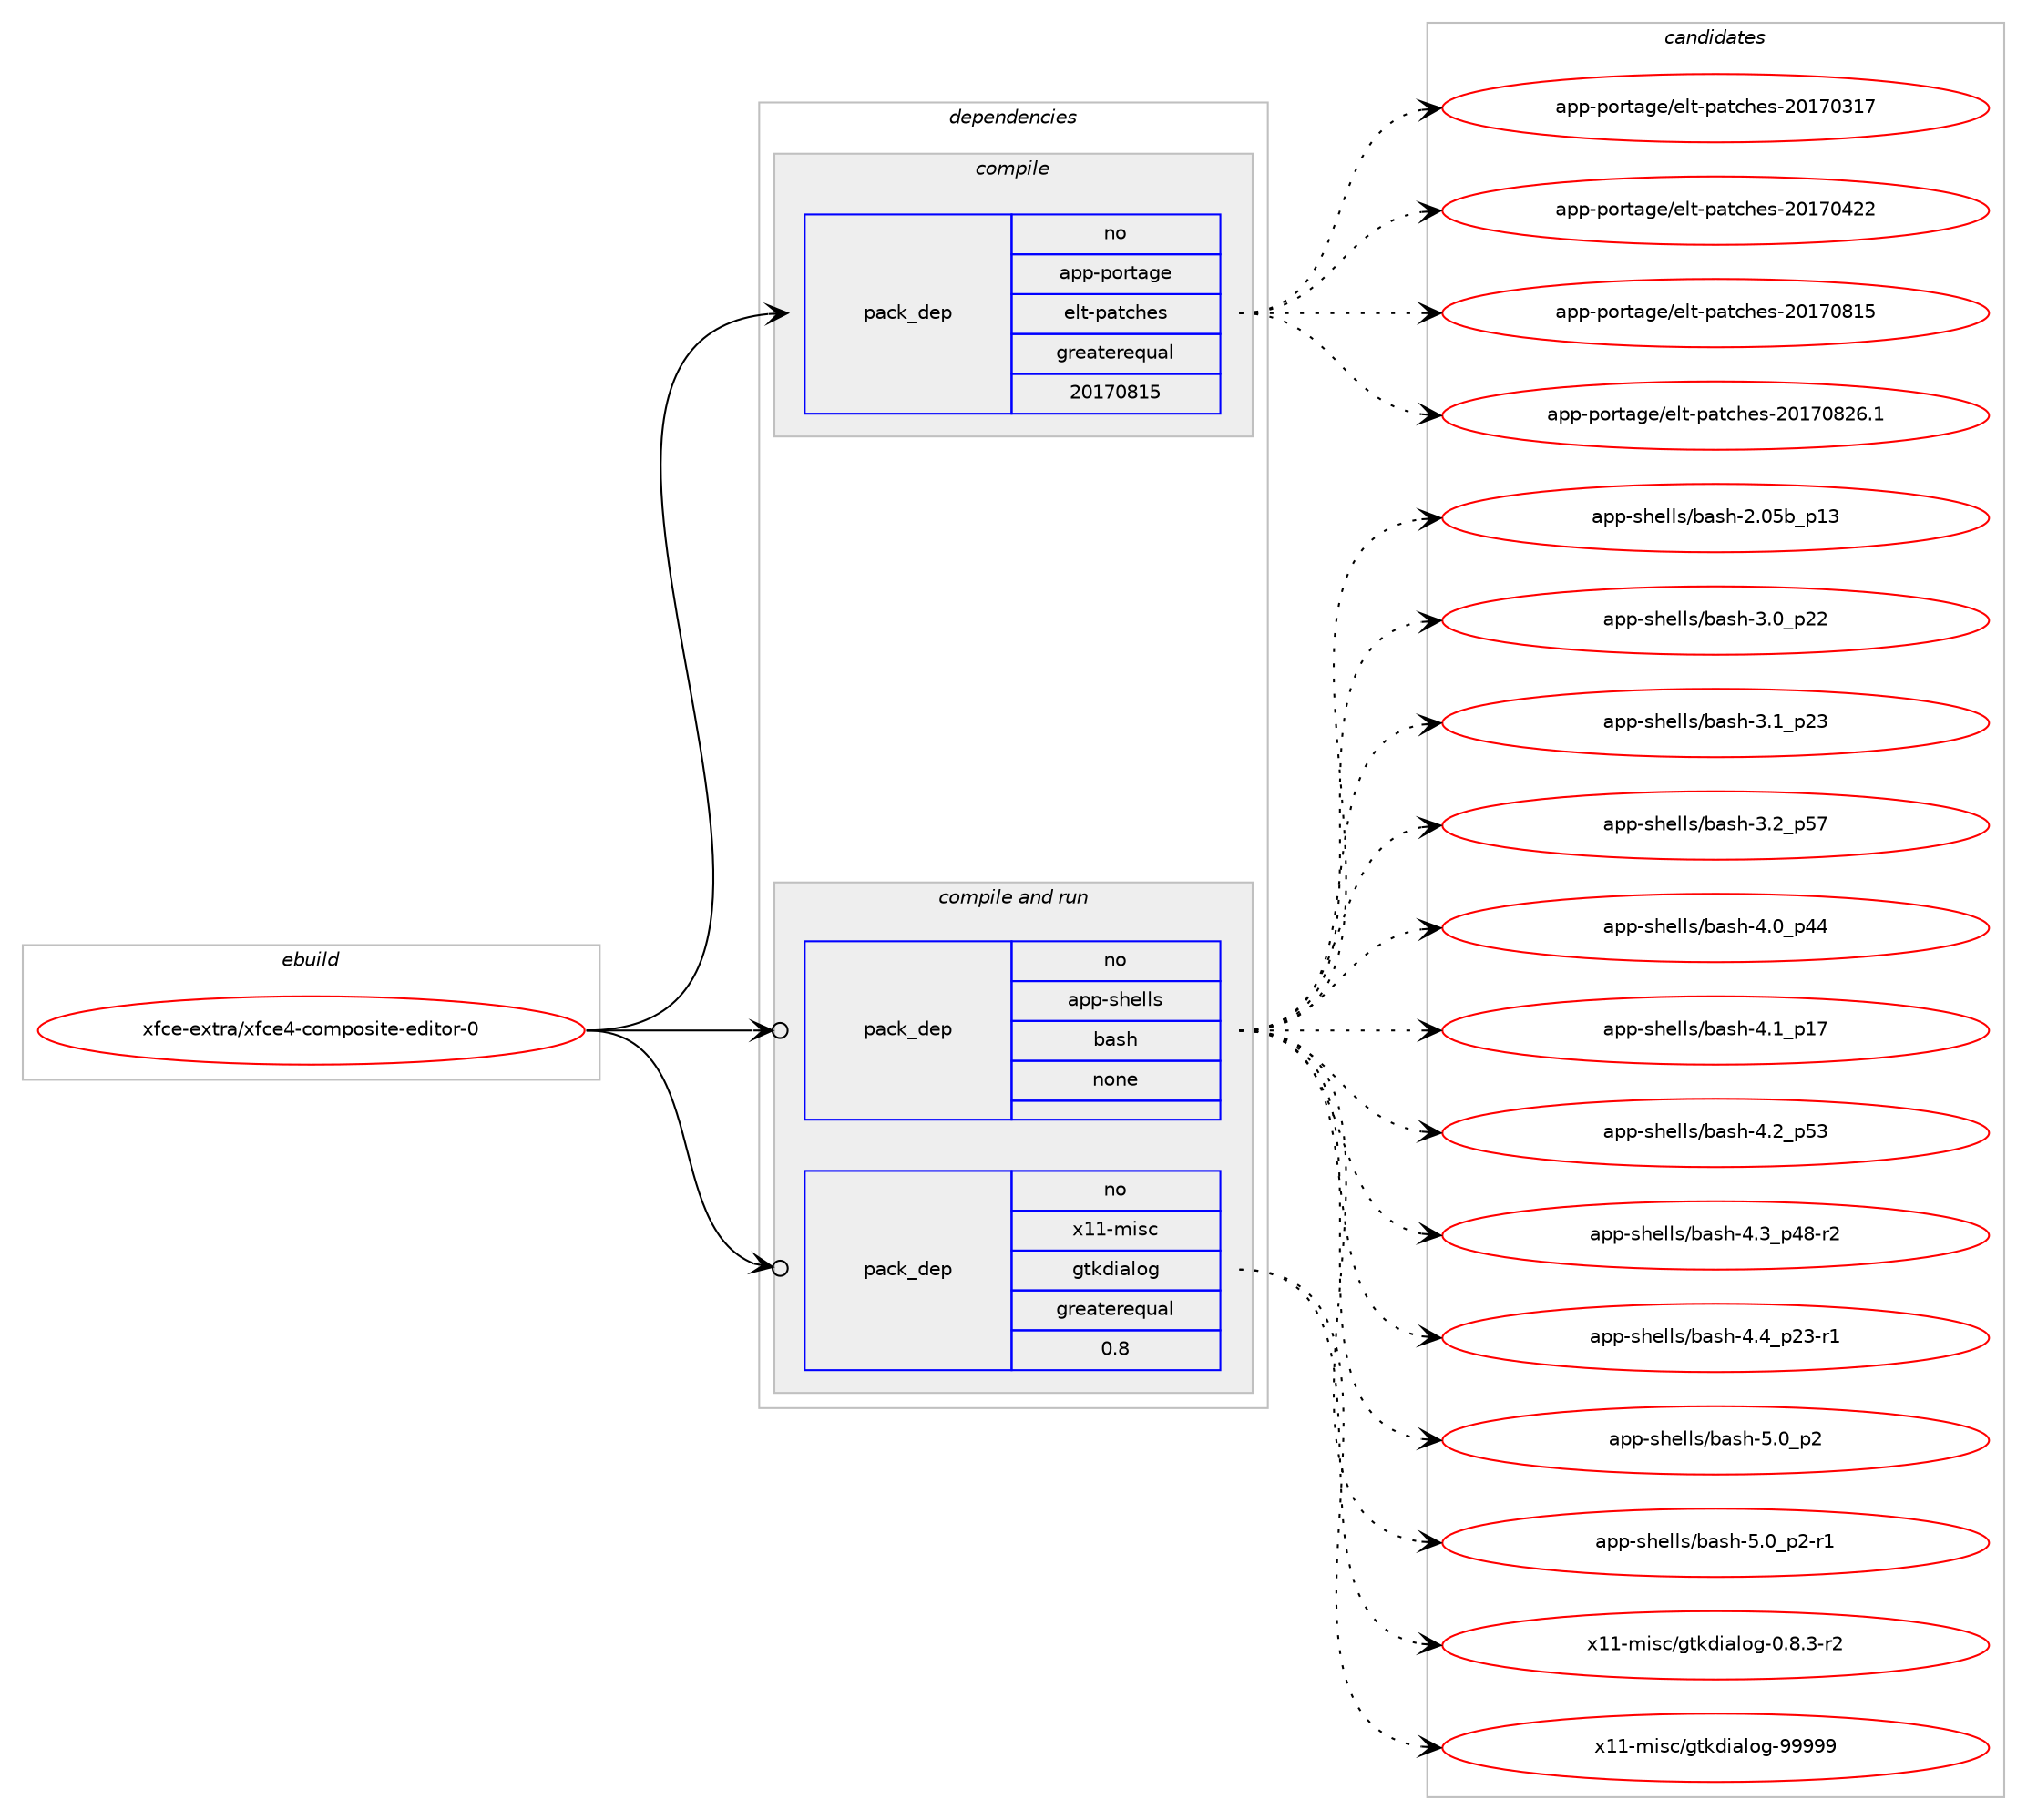 digraph prolog {

# *************
# Graph options
# *************

newrank=true;
concentrate=true;
compound=true;
graph [rankdir=LR,fontname=Helvetica,fontsize=10,ranksep=1.5];#, ranksep=2.5, nodesep=0.2];
edge  [arrowhead=vee];
node  [fontname=Helvetica,fontsize=10];

# **********
# The ebuild
# **********

subgraph cluster_leftcol {
color=gray;
rank=same;
label=<<i>ebuild</i>>;
id [label="xfce-extra/xfce4-composite-editor-0", color=red, width=4, href="../xfce-extra/xfce4-composite-editor-0.svg"];
}

# ****************
# The dependencies
# ****************

subgraph cluster_midcol {
color=gray;
label=<<i>dependencies</i>>;
subgraph cluster_compile {
fillcolor="#eeeeee";
style=filled;
label=<<i>compile</i>>;
subgraph pack1275677 {
dependency1773521 [label=<<TABLE BORDER="0" CELLBORDER="1" CELLSPACING="0" CELLPADDING="4" WIDTH="220"><TR><TD ROWSPAN="6" CELLPADDING="30">pack_dep</TD></TR><TR><TD WIDTH="110">no</TD></TR><TR><TD>app-portage</TD></TR><TR><TD>elt-patches</TD></TR><TR><TD>greaterequal</TD></TR><TR><TD>20170815</TD></TR></TABLE>>, shape=none, color=blue];
}
id:e -> dependency1773521:w [weight=20,style="solid",arrowhead="vee"];
}
subgraph cluster_compileandrun {
fillcolor="#eeeeee";
style=filled;
label=<<i>compile and run</i>>;
subgraph pack1275678 {
dependency1773522 [label=<<TABLE BORDER="0" CELLBORDER="1" CELLSPACING="0" CELLPADDING="4" WIDTH="220"><TR><TD ROWSPAN="6" CELLPADDING="30">pack_dep</TD></TR><TR><TD WIDTH="110">no</TD></TR><TR><TD>app-shells</TD></TR><TR><TD>bash</TD></TR><TR><TD>none</TD></TR><TR><TD></TD></TR></TABLE>>, shape=none, color=blue];
}
id:e -> dependency1773522:w [weight=20,style="solid",arrowhead="odotvee"];
subgraph pack1275679 {
dependency1773523 [label=<<TABLE BORDER="0" CELLBORDER="1" CELLSPACING="0" CELLPADDING="4" WIDTH="220"><TR><TD ROWSPAN="6" CELLPADDING="30">pack_dep</TD></TR><TR><TD WIDTH="110">no</TD></TR><TR><TD>x11-misc</TD></TR><TR><TD>gtkdialog</TD></TR><TR><TD>greaterequal</TD></TR><TR><TD>0.8</TD></TR></TABLE>>, shape=none, color=blue];
}
id:e -> dependency1773523:w [weight=20,style="solid",arrowhead="odotvee"];
}
subgraph cluster_run {
fillcolor="#eeeeee";
style=filled;
label=<<i>run</i>>;
}
}

# **************
# The candidates
# **************

subgraph cluster_choices {
rank=same;
color=gray;
label=<<i>candidates</i>>;

subgraph choice1275677 {
color=black;
nodesep=1;
choice97112112451121111141169710310147101108116451129711699104101115455048495548514955 [label="app-portage/elt-patches-20170317", color=red, width=4,href="../app-portage/elt-patches-20170317.svg"];
choice97112112451121111141169710310147101108116451129711699104101115455048495548525050 [label="app-portage/elt-patches-20170422", color=red, width=4,href="../app-portage/elt-patches-20170422.svg"];
choice97112112451121111141169710310147101108116451129711699104101115455048495548564953 [label="app-portage/elt-patches-20170815", color=red, width=4,href="../app-portage/elt-patches-20170815.svg"];
choice971121124511211111411697103101471011081164511297116991041011154550484955485650544649 [label="app-portage/elt-patches-20170826.1", color=red, width=4,href="../app-portage/elt-patches-20170826.1.svg"];
dependency1773521:e -> choice97112112451121111141169710310147101108116451129711699104101115455048495548514955:w [style=dotted,weight="100"];
dependency1773521:e -> choice97112112451121111141169710310147101108116451129711699104101115455048495548525050:w [style=dotted,weight="100"];
dependency1773521:e -> choice97112112451121111141169710310147101108116451129711699104101115455048495548564953:w [style=dotted,weight="100"];
dependency1773521:e -> choice971121124511211111411697103101471011081164511297116991041011154550484955485650544649:w [style=dotted,weight="100"];
}
subgraph choice1275678 {
color=black;
nodesep=1;
choice9711211245115104101108108115479897115104455046485398951124951 [label="app-shells/bash-2.05b_p13", color=red, width=4,href="../app-shells/bash-2.05b_p13.svg"];
choice971121124511510410110810811547989711510445514648951125050 [label="app-shells/bash-3.0_p22", color=red, width=4,href="../app-shells/bash-3.0_p22.svg"];
choice971121124511510410110810811547989711510445514649951125051 [label="app-shells/bash-3.1_p23", color=red, width=4,href="../app-shells/bash-3.1_p23.svg"];
choice971121124511510410110810811547989711510445514650951125355 [label="app-shells/bash-3.2_p57", color=red, width=4,href="../app-shells/bash-3.2_p57.svg"];
choice971121124511510410110810811547989711510445524648951125252 [label="app-shells/bash-4.0_p44", color=red, width=4,href="../app-shells/bash-4.0_p44.svg"];
choice971121124511510410110810811547989711510445524649951124955 [label="app-shells/bash-4.1_p17", color=red, width=4,href="../app-shells/bash-4.1_p17.svg"];
choice971121124511510410110810811547989711510445524650951125351 [label="app-shells/bash-4.2_p53", color=red, width=4,href="../app-shells/bash-4.2_p53.svg"];
choice9711211245115104101108108115479897115104455246519511252564511450 [label="app-shells/bash-4.3_p48-r2", color=red, width=4,href="../app-shells/bash-4.3_p48-r2.svg"];
choice9711211245115104101108108115479897115104455246529511250514511449 [label="app-shells/bash-4.4_p23-r1", color=red, width=4,href="../app-shells/bash-4.4_p23-r1.svg"];
choice9711211245115104101108108115479897115104455346489511250 [label="app-shells/bash-5.0_p2", color=red, width=4,href="../app-shells/bash-5.0_p2.svg"];
choice97112112451151041011081081154798971151044553464895112504511449 [label="app-shells/bash-5.0_p2-r1", color=red, width=4,href="../app-shells/bash-5.0_p2-r1.svg"];
dependency1773522:e -> choice9711211245115104101108108115479897115104455046485398951124951:w [style=dotted,weight="100"];
dependency1773522:e -> choice971121124511510410110810811547989711510445514648951125050:w [style=dotted,weight="100"];
dependency1773522:e -> choice971121124511510410110810811547989711510445514649951125051:w [style=dotted,weight="100"];
dependency1773522:e -> choice971121124511510410110810811547989711510445514650951125355:w [style=dotted,weight="100"];
dependency1773522:e -> choice971121124511510410110810811547989711510445524648951125252:w [style=dotted,weight="100"];
dependency1773522:e -> choice971121124511510410110810811547989711510445524649951124955:w [style=dotted,weight="100"];
dependency1773522:e -> choice971121124511510410110810811547989711510445524650951125351:w [style=dotted,weight="100"];
dependency1773522:e -> choice9711211245115104101108108115479897115104455246519511252564511450:w [style=dotted,weight="100"];
dependency1773522:e -> choice9711211245115104101108108115479897115104455246529511250514511449:w [style=dotted,weight="100"];
dependency1773522:e -> choice9711211245115104101108108115479897115104455346489511250:w [style=dotted,weight="100"];
dependency1773522:e -> choice97112112451151041011081081154798971151044553464895112504511449:w [style=dotted,weight="100"];
}
subgraph choice1275679 {
color=black;
nodesep=1;
choice1204949451091051159947103116107100105971081111034548465646514511450 [label="x11-misc/gtkdialog-0.8.3-r2", color=red, width=4,href="../x11-misc/gtkdialog-0.8.3-r2.svg"];
choice120494945109105115994710311610710010597108111103455757575757 [label="x11-misc/gtkdialog-99999", color=red, width=4,href="../x11-misc/gtkdialog-99999.svg"];
dependency1773523:e -> choice1204949451091051159947103116107100105971081111034548465646514511450:w [style=dotted,weight="100"];
dependency1773523:e -> choice120494945109105115994710311610710010597108111103455757575757:w [style=dotted,weight="100"];
}
}

}
